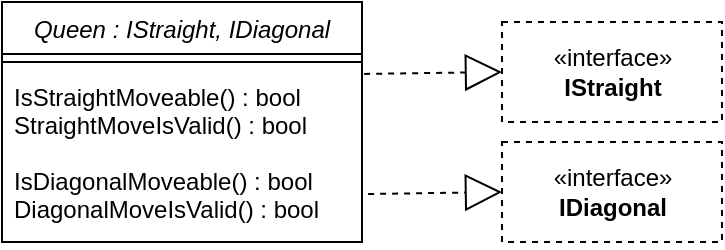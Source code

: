 <mxfile version="15.8.8" type="device"><diagram id="C5RBs43oDa-KdzZeNtuy" name="Page-1"><mxGraphModel dx="1422" dy="762" grid="1" gridSize="10" guides="1" tooltips="1" connect="1" arrows="1" fold="1" page="1" pageScale="1" pageWidth="827" pageHeight="1169" math="0" shadow="0"><root><mxCell id="WIyWlLk6GJQsqaUBKTNV-0"/><mxCell id="WIyWlLk6GJQsqaUBKTNV-1" parent="WIyWlLk6GJQsqaUBKTNV-0"/><mxCell id="zkfFHV4jXpPFQw0GAbJ--0" value="Queen : IStraight, IDiagonal" style="swimlane;fontStyle=2;align=center;verticalAlign=top;childLayout=stackLayout;horizontal=1;startSize=26;horizontalStack=0;resizeParent=1;resizeLast=0;collapsible=1;marginBottom=0;rounded=0;shadow=0;strokeWidth=1;" parent="WIyWlLk6GJQsqaUBKTNV-1" vertex="1"><mxGeometry x="220" y="90" width="180" height="120" as="geometry"><mxRectangle x="230" y="140" width="160" height="26" as="alternateBounds"/></mxGeometry></mxCell><mxCell id="zkfFHV4jXpPFQw0GAbJ--4" value="" style="line;html=1;strokeWidth=1;align=left;verticalAlign=middle;spacingTop=-1;spacingLeft=3;spacingRight=3;rotatable=0;labelPosition=right;points=[];portConstraint=eastwest;" parent="zkfFHV4jXpPFQw0GAbJ--0" vertex="1"><mxGeometry y="26" width="180" height="8" as="geometry"/></mxCell><mxCell id="zkfFHV4jXpPFQw0GAbJ--5" value="IsStraightMoveable() : bool&#10;StraightMoveIsValid() : bool&#10;&#10;IsDiagonalMoveable() : bool&#10;DiagonalMoveIsValid() : bool" style="text;align=left;verticalAlign=top;spacingLeft=4;spacingRight=4;overflow=hidden;rotatable=0;points=[[0,0.5],[1,0.5]];portConstraint=eastwest;dashed=1;" parent="zkfFHV4jXpPFQw0GAbJ--0" vertex="1"><mxGeometry y="34" width="180" height="86" as="geometry"/></mxCell><mxCell id="B7XdEN_HKigEh7PkS0pQ-2" value="«interface»&lt;br&gt;&lt;b&gt;IStraight&lt;/b&gt;" style="html=1;dashed=1;" vertex="1" parent="WIyWlLk6GJQsqaUBKTNV-1"><mxGeometry x="470" y="100" width="110" height="50" as="geometry"/></mxCell><mxCell id="B7XdEN_HKigEh7PkS0pQ-3" value="«interface»&lt;br&gt;&lt;b&gt;IDiagonal&lt;/b&gt;" style="html=1;dashed=1;" vertex="1" parent="WIyWlLk6GJQsqaUBKTNV-1"><mxGeometry x="470" y="160" width="110" height="50" as="geometry"/></mxCell><mxCell id="B7XdEN_HKigEh7PkS0pQ-4" value="" style="endArrow=block;endSize=16;endFill=0;html=1;rounded=0;dashed=1;exitX=1.017;exitY=0.721;exitDx=0;exitDy=0;exitPerimeter=0;entryX=0;entryY=0.5;entryDx=0;entryDy=0;" edge="1" parent="WIyWlLk6GJQsqaUBKTNV-1" source="zkfFHV4jXpPFQw0GAbJ--5" target="B7XdEN_HKigEh7PkS0pQ-3"><mxGeometry width="160" relative="1" as="geometry"><mxPoint x="440" y="260" as="sourcePoint"/><mxPoint x="520" y="210" as="targetPoint"/></mxGeometry></mxCell><mxCell id="B7XdEN_HKigEh7PkS0pQ-5" value="" style="endArrow=block;endSize=16;endFill=0;html=1;rounded=0;dashed=1;entryX=0;entryY=0.5;entryDx=0;entryDy=0;exitX=1.006;exitY=0.023;exitDx=0;exitDy=0;exitPerimeter=0;" edge="1" parent="WIyWlLk6GJQsqaUBKTNV-1" source="zkfFHV4jXpPFQw0GAbJ--5" target="B7XdEN_HKigEh7PkS0pQ-2"><mxGeometry width="160" relative="1" as="geometry"><mxPoint x="360" y="360" as="sourcePoint"/><mxPoint x="430" y="110" as="targetPoint"/></mxGeometry></mxCell></root></mxGraphModel></diagram></mxfile>